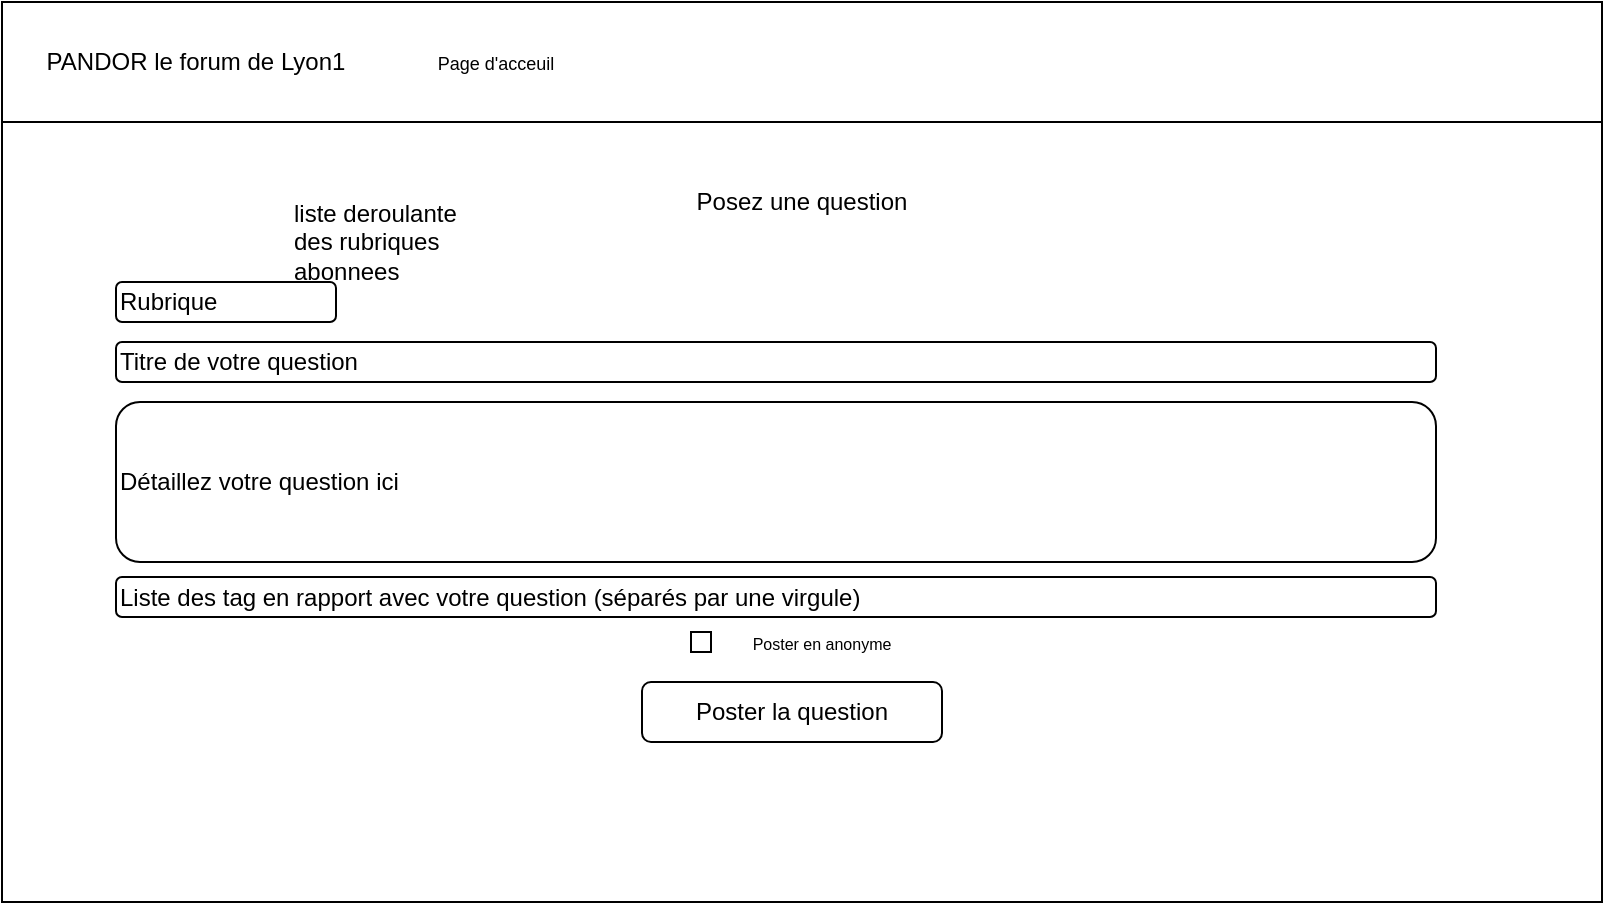 <mxfile version="12.1.9" type="device" pages="1"><diagram id="28FNgDnM_gRr59W245X_" name="Page-1"><mxGraphModel dx="1148" dy="527" grid="1" gridSize="10" guides="1" tooltips="1" connect="1" arrows="1" fold="1" page="1" pageScale="1" pageWidth="827" pageHeight="1169" math="0" shadow="0"><root><mxCell id="0"/><mxCell id="1" parent="0"/><mxCell id="D2XXCGRTDyWx17yXfcD3-3" value="" style="rounded=0;whiteSpace=wrap;html=1;" parent="1" vertex="1"><mxGeometry x="13" y="190" width="800" height="450" as="geometry"/></mxCell><mxCell id="D2XXCGRTDyWx17yXfcD3-4" value="" style="rounded=0;whiteSpace=wrap;html=1;" parent="1" vertex="1"><mxGeometry x="13" y="190" width="800" height="60" as="geometry"/></mxCell><mxCell id="D2XXCGRTDyWx17yXfcD3-5" value="PANDOR le forum de Lyon1" style="text;html=1;strokeColor=none;fillColor=none;align=center;verticalAlign=middle;whiteSpace=wrap;rounded=0;" parent="1" vertex="1"><mxGeometry x="20" y="210" width="180" height="20" as="geometry"/></mxCell><mxCell id="D2XXCGRTDyWx17yXfcD3-6" value="Posez une question" style="text;html=1;strokeColor=none;fillColor=none;align=center;verticalAlign=middle;whiteSpace=wrap;rounded=0;" parent="1" vertex="1"><mxGeometry x="343" y="280" width="140" height="20" as="geometry"/></mxCell><mxCell id="D2XXCGRTDyWx17yXfcD3-29" value="&lt;font style=&quot;font-size: 9px&quot;&gt;Page d'acceuil&lt;br&gt;&lt;/font&gt;" style="text;html=1;strokeColor=none;fillColor=none;align=center;verticalAlign=middle;whiteSpace=wrap;rounded=0;" parent="1" vertex="1"><mxGeometry x="190" y="210" width="140" height="20" as="geometry"/></mxCell><mxCell id="D2XXCGRTDyWx17yXfcD3-33" value="&lt;div align=&quot;left&quot;&gt;Détaillez votre question ici&lt;br&gt;&lt;/div&gt;" style="rounded=1;whiteSpace=wrap;html=1;align=left;" parent="1" vertex="1"><mxGeometry x="70" y="390" width="660" height="80" as="geometry"/></mxCell><mxCell id="D2XXCGRTDyWx17yXfcD3-35" value="Liste des tag en rapport avec votre question (séparés par une virgule)" style="rounded=1;whiteSpace=wrap;html=1;align=left;" parent="1" vertex="1"><mxGeometry x="70" y="477.5" width="660" height="20" as="geometry"/></mxCell><mxCell id="D2XXCGRTDyWx17yXfcD3-38" value="" style="rounded=0;whiteSpace=wrap;html=1;" parent="1" vertex="1"><mxGeometry x="357.5" y="505" width="10" height="10" as="geometry"/></mxCell><mxCell id="D2XXCGRTDyWx17yXfcD3-39" value="&lt;font style=&quot;font-size: 8px&quot;&gt;Poster en anonyme&lt;br&gt;&lt;/font&gt;" style="text;html=1;strokeColor=none;fillColor=none;align=center;verticalAlign=middle;whiteSpace=wrap;rounded=0;" parent="1" vertex="1"><mxGeometry x="377.5" y="500" width="90" height="20" as="geometry"/></mxCell><mxCell id="D2XXCGRTDyWx17yXfcD3-40" value="Poster la question" style="rounded=1;whiteSpace=wrap;html=1;" parent="1" vertex="1"><mxGeometry x="333" y="530" width="150" height="30" as="geometry"/></mxCell><mxCell id="HmV-AGOYGxePIDhsGZAH-1" value="Rubrique" style="rounded=1;whiteSpace=wrap;html=1;align=left;" parent="1" vertex="1"><mxGeometry x="70" y="330" width="110" height="20" as="geometry"/></mxCell><mxCell id="HmV-AGOYGxePIDhsGZAH-2" value="liste deroulante des rubriques abonnees" style="text;html=1;strokeColor=none;fillColor=none;align=left;verticalAlign=middle;whiteSpace=wrap;rounded=0;" parent="1" vertex="1"><mxGeometry x="156.5" y="290" width="87" height="40" as="geometry"/></mxCell><mxCell id="K1P1d6vPG81nU1pLxMls-1" value="&lt;div align=&quot;left&quot;&gt;Titre de votre question&lt;br&gt;&lt;/div&gt;" style="rounded=1;whiteSpace=wrap;html=1;align=left;" vertex="1" parent="1"><mxGeometry x="70" y="360" width="660" height="20" as="geometry"/></mxCell></root></mxGraphModel></diagram></mxfile>